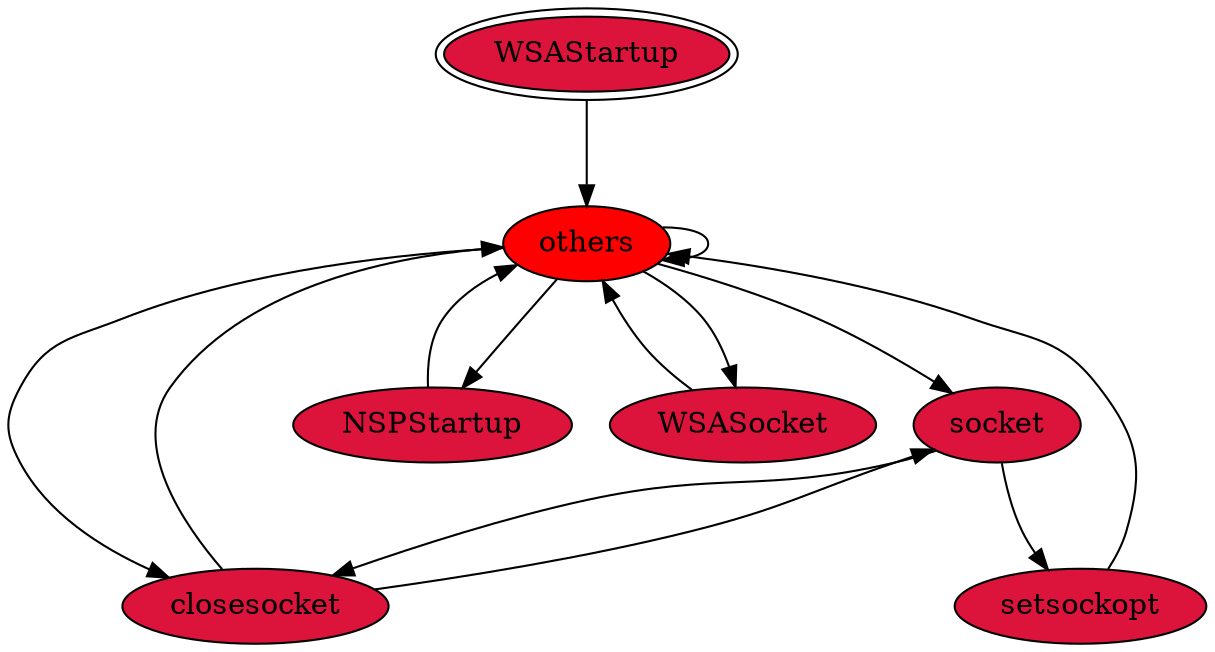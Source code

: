 digraph "./REPORTS/6756/API_PER_CATEGORY/InternetConnect.exe_7344_Windows Sockets (Winsock)_API_per_Category_Transition_Matrix" {
	WSAStartup [label=WSAStartup fillcolor=crimson peripheries=2 style=filled]
	others [label=others fillcolor=red style=filled]
	WSAStartup -> others [label=1.0 fontcolor=white]
	others -> others [label=0.9951 fontcolor=white]
	socket [label=socket fillcolor=crimson style=filled]
	others -> socket [label=0.002 fontcolor=white]
	closesocket [label=closesocket fillcolor=crimson style=filled]
	others -> closesocket [label=0.001 fontcolor=white]
	NSPStartup [label=NSPStartup fillcolor=crimson style=filled]
	others -> NSPStartup [label=0.001 fontcolor=white]
	WSASocket [label=WSASocket fillcolor=crimson style=filled]
	others -> WSASocket [label=0.001 fontcolor=white]
	setsockopt [label=setsockopt fillcolor=crimson style=filled]
	socket -> setsockopt [label=0.3333 fontcolor=white]
	socket -> closesocket [label=0.6667 fontcolor=white]
	setsockopt -> others [label=1.0 fontcolor=white]
	closesocket -> others [label=0.6667 fontcolor=white]
	closesocket -> socket [label=0.3333 fontcolor=white]
	NSPStartup -> others [label=1.0 fontcolor=white]
	WSASocket -> others [label=1.0 fontcolor=white]
}
